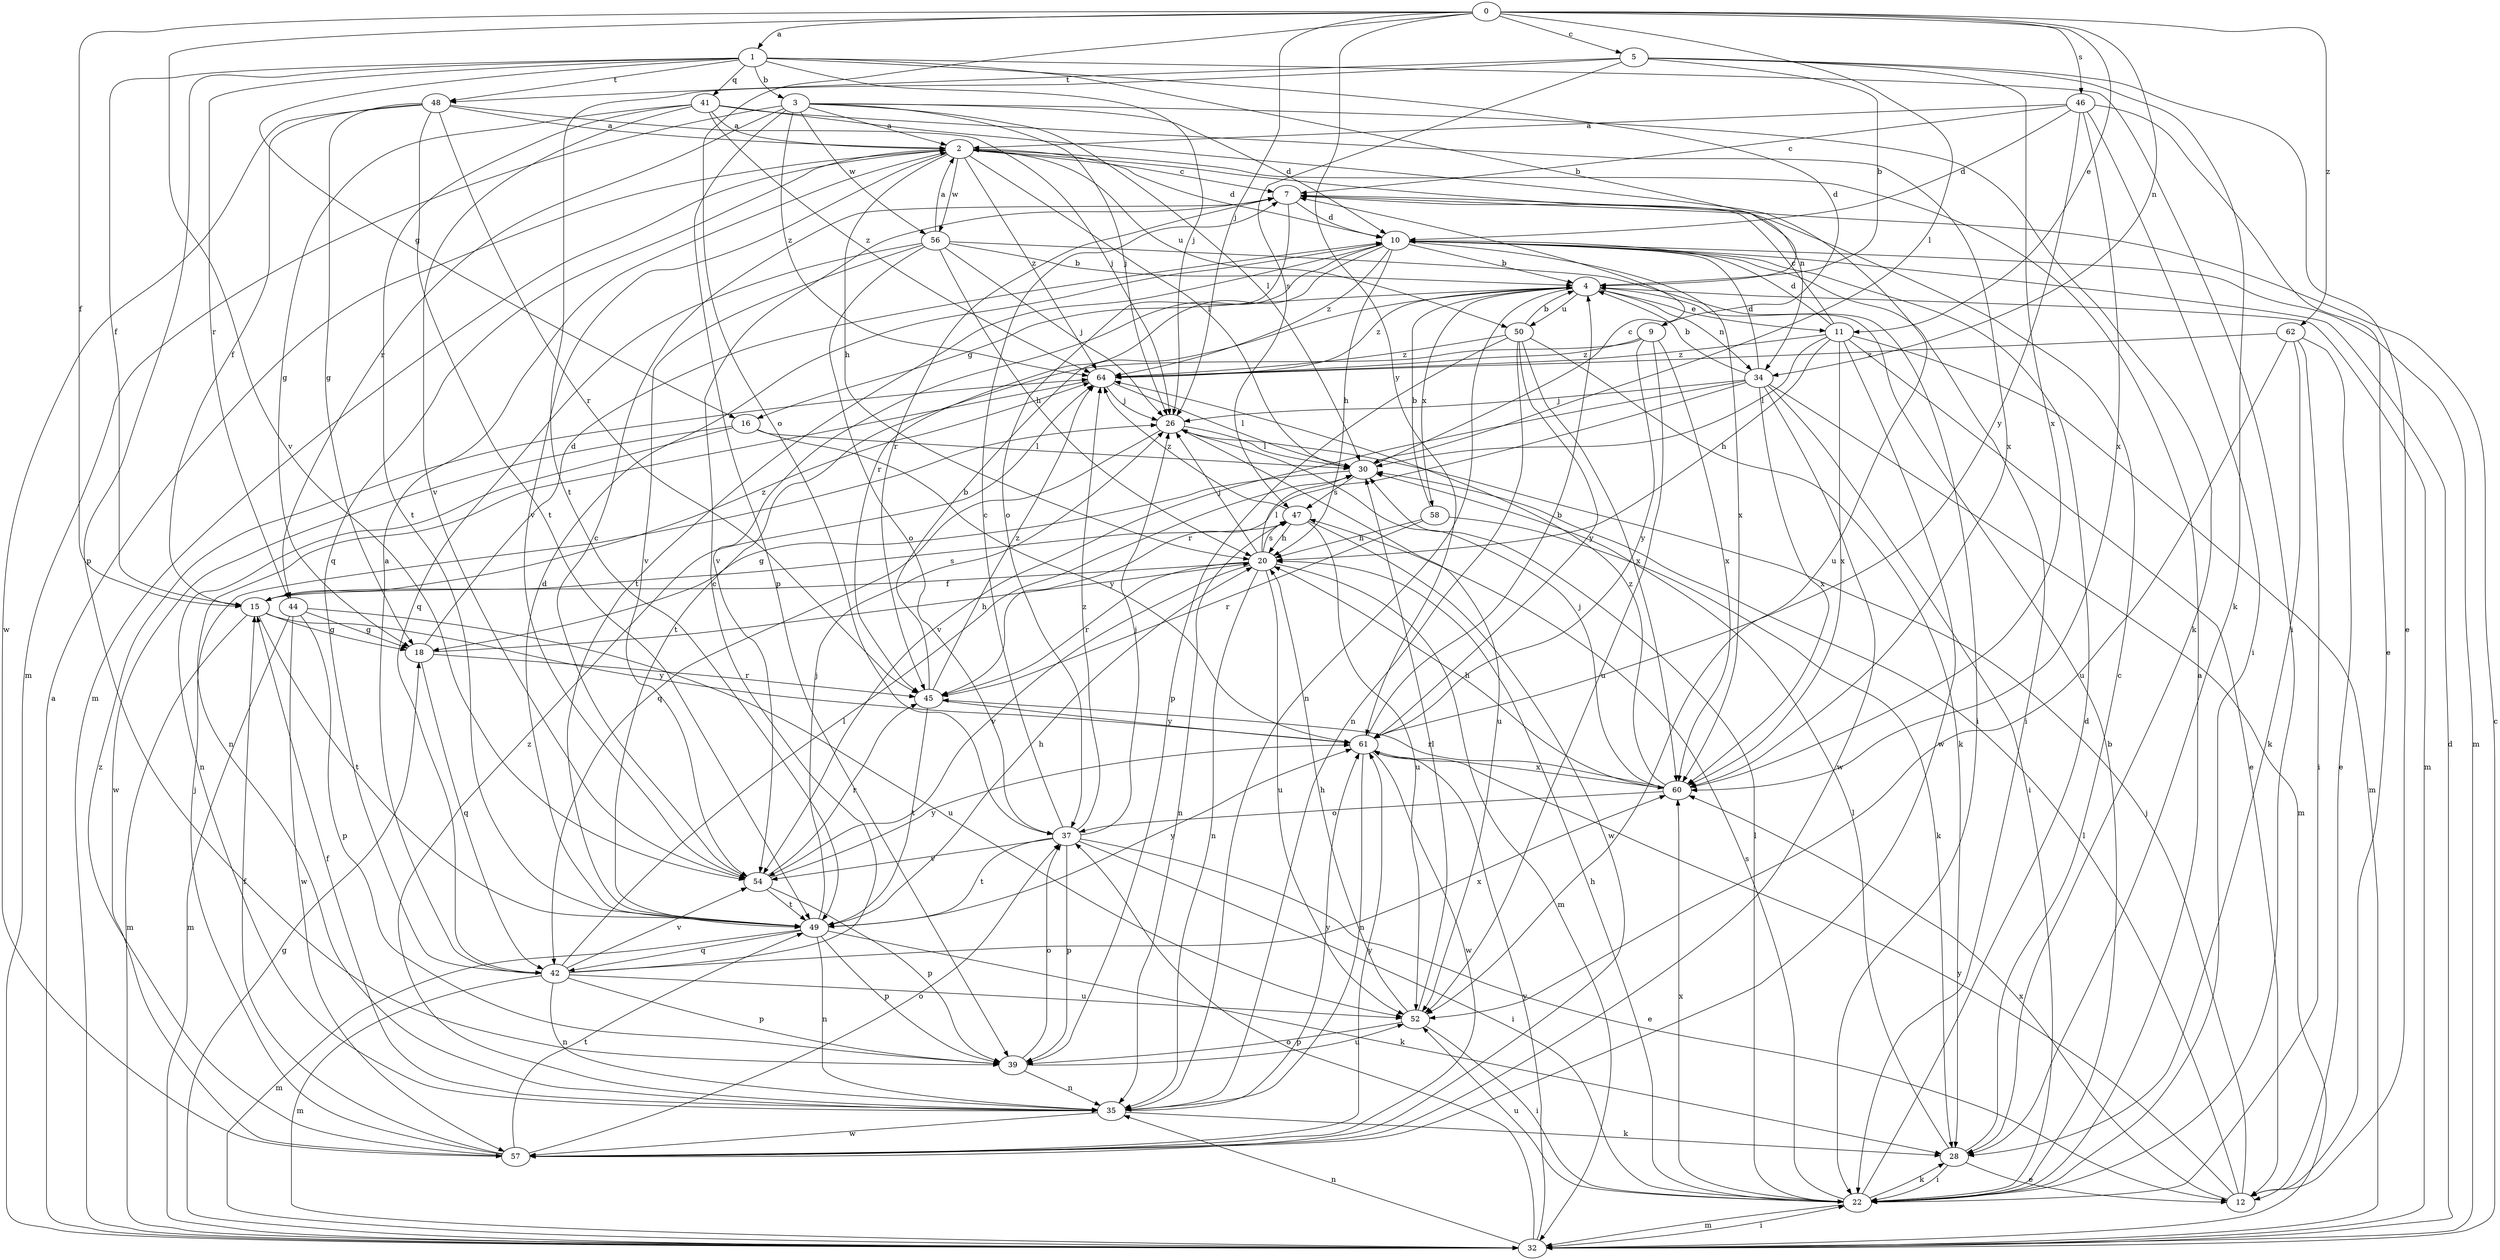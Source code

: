 strict digraph  {
0;
1;
2;
3;
4;
5;
7;
9;
10;
11;
12;
15;
16;
18;
20;
22;
26;
28;
30;
32;
34;
35;
37;
39;
41;
42;
44;
45;
46;
47;
48;
49;
50;
52;
54;
56;
57;
58;
60;
61;
62;
64;
0 -> 1  [label=a];
0 -> 5  [label=c];
0 -> 11  [label=e];
0 -> 15  [label=f];
0 -> 26  [label=j];
0 -> 30  [label=l];
0 -> 34  [label=n];
0 -> 37  [label=o];
0 -> 46  [label=s];
0 -> 54  [label=v];
0 -> 61  [label=y];
0 -> 62  [label=z];
1 -> 3  [label=b];
1 -> 4  [label=b];
1 -> 9  [label=d];
1 -> 15  [label=f];
1 -> 16  [label=g];
1 -> 22  [label=i];
1 -> 26  [label=j];
1 -> 39  [label=p];
1 -> 41  [label=q];
1 -> 44  [label=r];
1 -> 48  [label=t];
2 -> 7  [label=c];
2 -> 10  [label=d];
2 -> 20  [label=h];
2 -> 30  [label=l];
2 -> 32  [label=m];
2 -> 34  [label=n];
2 -> 42  [label=q];
2 -> 50  [label=u];
2 -> 54  [label=v];
2 -> 56  [label=w];
2 -> 64  [label=z];
3 -> 2  [label=a];
3 -> 10  [label=d];
3 -> 26  [label=j];
3 -> 28  [label=k];
3 -> 30  [label=l];
3 -> 32  [label=m];
3 -> 39  [label=p];
3 -> 44  [label=r];
3 -> 56  [label=w];
3 -> 64  [label=z];
4 -> 11  [label=e];
4 -> 16  [label=g];
4 -> 32  [label=m];
4 -> 34  [label=n];
4 -> 35  [label=n];
4 -> 50  [label=u];
4 -> 58  [label=x];
4 -> 64  [label=z];
5 -> 4  [label=b];
5 -> 12  [label=e];
5 -> 28  [label=k];
5 -> 47  [label=s];
5 -> 48  [label=t];
5 -> 49  [label=t];
5 -> 60  [label=x];
7 -> 10  [label=d];
7 -> 37  [label=o];
7 -> 45  [label=r];
9 -> 49  [label=t];
9 -> 52  [label=u];
9 -> 60  [label=x];
9 -> 61  [label=y];
9 -> 64  [label=z];
10 -> 4  [label=b];
10 -> 20  [label=h];
10 -> 22  [label=i];
10 -> 32  [label=m];
10 -> 45  [label=r];
10 -> 49  [label=t];
10 -> 54  [label=v];
10 -> 60  [label=x];
10 -> 64  [label=z];
11 -> 7  [label=c];
11 -> 10  [label=d];
11 -> 12  [label=e];
11 -> 20  [label=h];
11 -> 30  [label=l];
11 -> 32  [label=m];
11 -> 57  [label=w];
11 -> 60  [label=x];
11 -> 64  [label=z];
12 -> 26  [label=j];
12 -> 30  [label=l];
12 -> 60  [label=x];
12 -> 61  [label=y];
15 -> 18  [label=g];
15 -> 32  [label=m];
15 -> 47  [label=s];
15 -> 49  [label=t];
15 -> 61  [label=y];
15 -> 64  [label=z];
16 -> 30  [label=l];
16 -> 35  [label=n];
16 -> 57  [label=w];
16 -> 61  [label=y];
18 -> 10  [label=d];
18 -> 20  [label=h];
18 -> 42  [label=q];
18 -> 45  [label=r];
20 -> 15  [label=f];
20 -> 26  [label=j];
20 -> 30  [label=l];
20 -> 32  [label=m];
20 -> 35  [label=n];
20 -> 45  [label=r];
20 -> 47  [label=s];
20 -> 52  [label=u];
20 -> 54  [label=v];
22 -> 2  [label=a];
22 -> 4  [label=b];
22 -> 10  [label=d];
22 -> 20  [label=h];
22 -> 28  [label=k];
22 -> 30  [label=l];
22 -> 32  [label=m];
22 -> 47  [label=s];
22 -> 52  [label=u];
22 -> 60  [label=x];
26 -> 30  [label=l];
26 -> 42  [label=q];
26 -> 52  [label=u];
28 -> 7  [label=c];
28 -> 12  [label=e];
28 -> 22  [label=i];
28 -> 30  [label=l];
30 -> 7  [label=c];
30 -> 18  [label=g];
30 -> 47  [label=s];
32 -> 2  [label=a];
32 -> 7  [label=c];
32 -> 10  [label=d];
32 -> 18  [label=g];
32 -> 22  [label=i];
32 -> 35  [label=n];
32 -> 37  [label=o];
32 -> 61  [label=y];
34 -> 4  [label=b];
34 -> 10  [label=d];
34 -> 22  [label=i];
34 -> 26  [label=j];
34 -> 32  [label=m];
34 -> 45  [label=r];
34 -> 54  [label=v];
34 -> 57  [label=w];
34 -> 60  [label=x];
35 -> 15  [label=f];
35 -> 28  [label=k];
35 -> 57  [label=w];
35 -> 61  [label=y];
35 -> 64  [label=z];
37 -> 7  [label=c];
37 -> 12  [label=e];
37 -> 22  [label=i];
37 -> 26  [label=j];
37 -> 39  [label=p];
37 -> 49  [label=t];
37 -> 54  [label=v];
37 -> 64  [label=z];
39 -> 35  [label=n];
39 -> 37  [label=o];
39 -> 52  [label=u];
41 -> 2  [label=a];
41 -> 18  [label=g];
41 -> 49  [label=t];
41 -> 52  [label=u];
41 -> 54  [label=v];
41 -> 60  [label=x];
41 -> 64  [label=z];
42 -> 2  [label=a];
42 -> 7  [label=c];
42 -> 30  [label=l];
42 -> 32  [label=m];
42 -> 35  [label=n];
42 -> 39  [label=p];
42 -> 52  [label=u];
42 -> 54  [label=v];
42 -> 60  [label=x];
44 -> 18  [label=g];
44 -> 32  [label=m];
44 -> 39  [label=p];
44 -> 52  [label=u];
44 -> 57  [label=w];
45 -> 4  [label=b];
45 -> 49  [label=t];
45 -> 61  [label=y];
45 -> 64  [label=z];
46 -> 2  [label=a];
46 -> 7  [label=c];
46 -> 10  [label=d];
46 -> 12  [label=e];
46 -> 22  [label=i];
46 -> 60  [label=x];
46 -> 61  [label=y];
47 -> 20  [label=h];
47 -> 35  [label=n];
47 -> 52  [label=u];
47 -> 57  [label=w];
47 -> 64  [label=z];
48 -> 2  [label=a];
48 -> 15  [label=f];
48 -> 18  [label=g];
48 -> 26  [label=j];
48 -> 45  [label=r];
48 -> 49  [label=t];
48 -> 57  [label=w];
49 -> 10  [label=d];
49 -> 20  [label=h];
49 -> 26  [label=j];
49 -> 28  [label=k];
49 -> 32  [label=m];
49 -> 35  [label=n];
49 -> 39  [label=p];
49 -> 42  [label=q];
49 -> 61  [label=y];
50 -> 4  [label=b];
50 -> 28  [label=k];
50 -> 35  [label=n];
50 -> 39  [label=p];
50 -> 60  [label=x];
50 -> 61  [label=y];
50 -> 64  [label=z];
52 -> 20  [label=h];
52 -> 22  [label=i];
52 -> 30  [label=l];
52 -> 39  [label=p];
54 -> 7  [label=c];
54 -> 39  [label=p];
54 -> 45  [label=r];
54 -> 49  [label=t];
54 -> 61  [label=y];
56 -> 2  [label=a];
56 -> 4  [label=b];
56 -> 20  [label=h];
56 -> 22  [label=i];
56 -> 26  [label=j];
56 -> 37  [label=o];
56 -> 42  [label=q];
56 -> 54  [label=v];
57 -> 15  [label=f];
57 -> 26  [label=j];
57 -> 37  [label=o];
57 -> 49  [label=t];
57 -> 61  [label=y];
57 -> 64  [label=z];
58 -> 4  [label=b];
58 -> 20  [label=h];
58 -> 28  [label=k];
58 -> 45  [label=r];
60 -> 20  [label=h];
60 -> 26  [label=j];
60 -> 37  [label=o];
60 -> 45  [label=r];
60 -> 64  [label=z];
61 -> 4  [label=b];
61 -> 35  [label=n];
61 -> 57  [label=w];
61 -> 60  [label=x];
62 -> 12  [label=e];
62 -> 22  [label=i];
62 -> 28  [label=k];
62 -> 52  [label=u];
62 -> 64  [label=z];
64 -> 26  [label=j];
64 -> 30  [label=l];
64 -> 35  [label=n];
}
